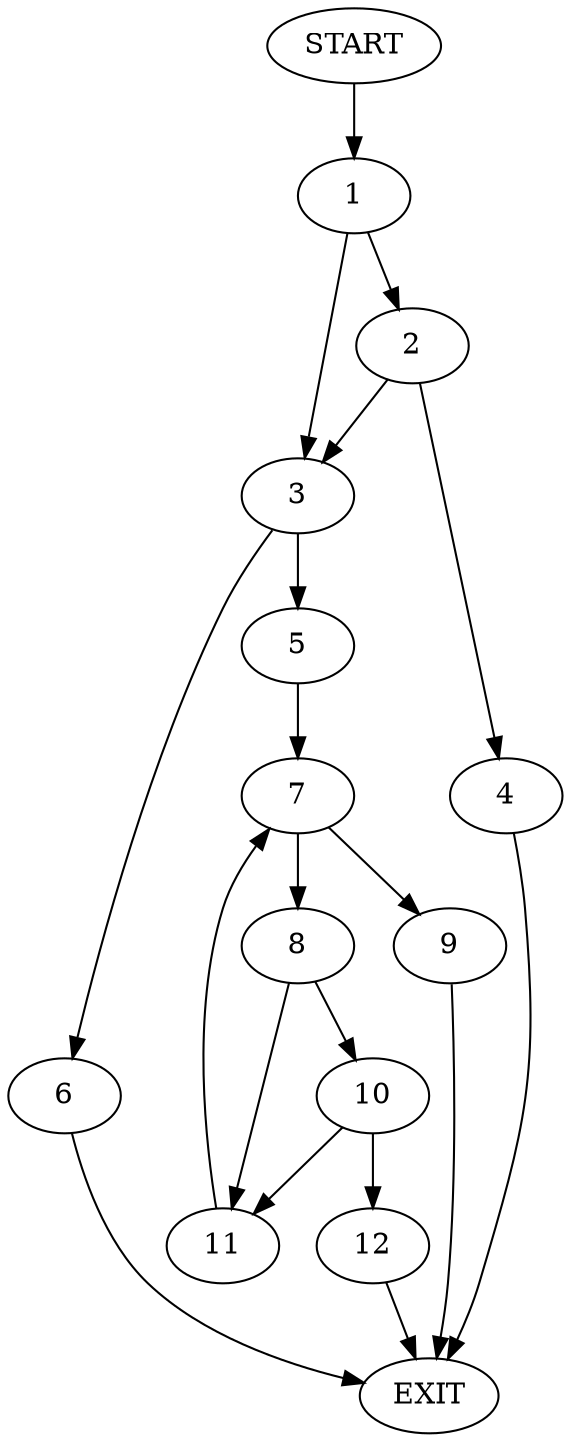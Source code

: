 digraph {
0 [label="START"]
13 [label="EXIT"]
0 -> 1
1 -> 2
1 -> 3
2 -> 4
2 -> 3
3 -> 5
3 -> 6
4 -> 13
6 -> 13
5 -> 7
7 -> 8
7 -> 9
8 -> 10
8 -> 11
9 -> 13
10 -> 12
10 -> 11
11 -> 7
12 -> 13
}
